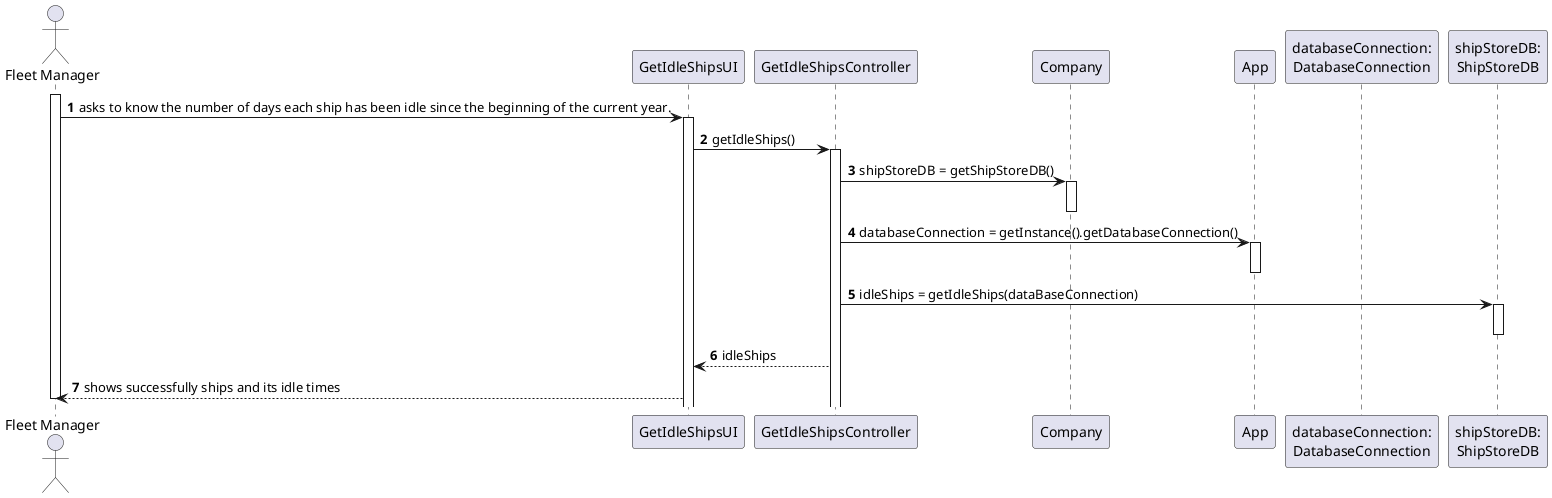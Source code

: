 @startuml
autonumber
actor "Fleet Manager" as FM
participant "GetIdleShipsUI" as UI
participant "GetIdleShipsController" as CTRL
participant "Company" as COMP
participant "App" as APP
participant "databaseConnection:\nDatabaseConnection" as CONNECTION
participant "shipStoreDB:\nShipStoreDB" as SHIP_STORE_DB

activate FM
FM -> UI : asks to know the number of days each ship has been idle since the beginning of the current year.
activate UI
UI -> CTRL : getIdleShips()
activate CTRL

CTRL -> COMP : shipStoreDB = getShipStoreDB()
activate COMP
deactivate COMP

CTRL -> APP : databaseConnection = getInstance().getDatabaseConnection()
activate APP
deactivate APP

CTRL -> SHIP_STORE_DB : idleShips = getIdleShips(dataBaseConnection)
activate SHIP_STORE_DB
deactivate SHIP_STORE_DB

CTRL --> UI : idleShips

UI --> FM : shows successfully ships and its idle times

deactivate FM
@enduml